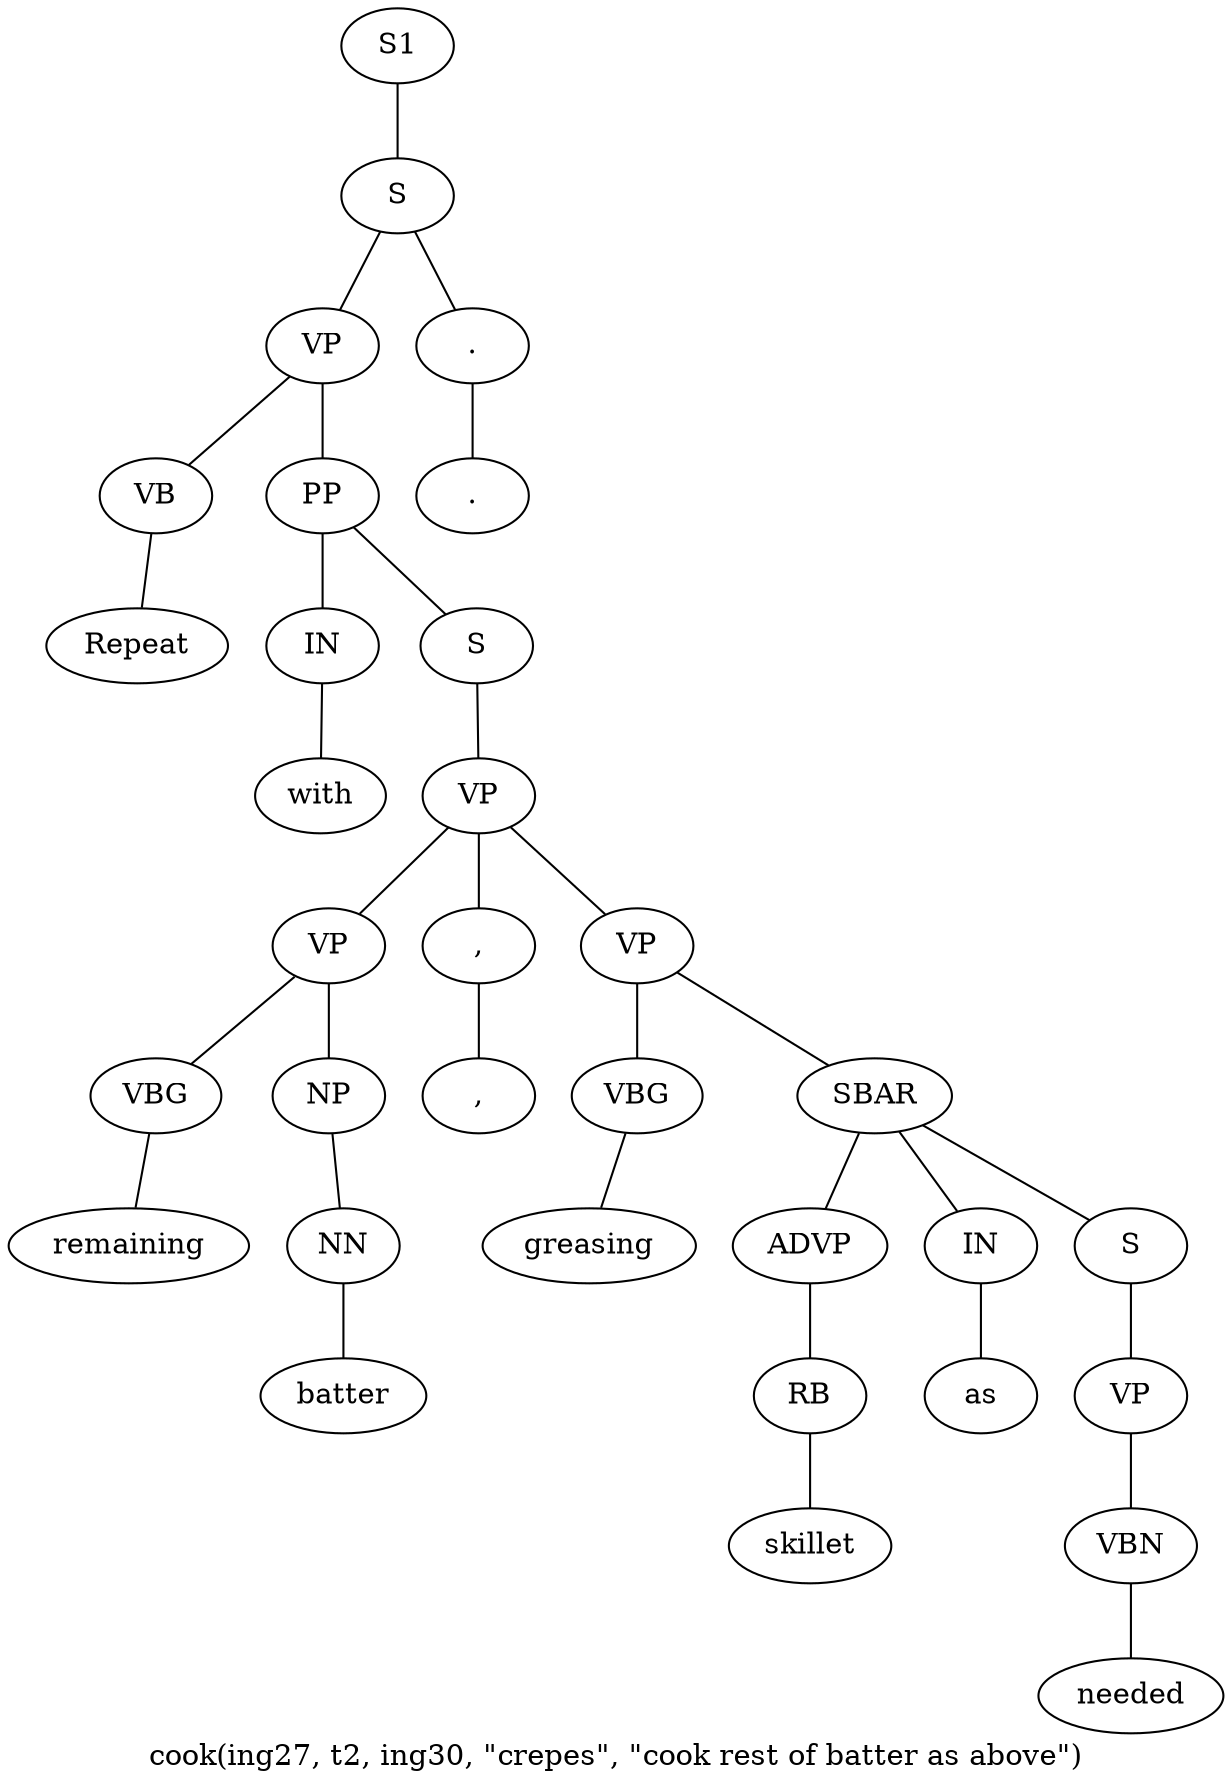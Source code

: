 graph SyntaxGraph {
	label = "cook(ing27, t2, ing30, \"crepes\", \"cook rest of batter as above\")";
	Node0 [label="S1"];
	Node1 [label="S"];
	Node2 [label="VP"];
	Node3 [label="VB"];
	Node4 [label="Repeat"];
	Node5 [label="PP"];
	Node6 [label="IN"];
	Node7 [label="with"];
	Node8 [label="S"];
	Node9 [label="VP"];
	Node10 [label="VP"];
	Node11 [label="VBG"];
	Node12 [label="remaining"];
	Node13 [label="NP"];
	Node14 [label="NN"];
	Node15 [label="batter"];
	Node16 [label=","];
	Node17 [label=","];
	Node18 [label="VP"];
	Node19 [label="VBG"];
	Node20 [label="greasing"];
	Node21 [label="SBAR"];
	Node22 [label="ADVP"];
	Node23 [label="RB"];
	Node24 [label="skillet"];
	Node25 [label="IN"];
	Node26 [label="as"];
	Node27 [label="S"];
	Node28 [label="VP"];
	Node29 [label="VBN"];
	Node30 [label="needed"];
	Node31 [label="."];
	Node32 [label="."];

	Node0 -- Node1;
	Node1 -- Node2;
	Node1 -- Node31;
	Node2 -- Node3;
	Node2 -- Node5;
	Node3 -- Node4;
	Node5 -- Node6;
	Node5 -- Node8;
	Node6 -- Node7;
	Node8 -- Node9;
	Node9 -- Node10;
	Node9 -- Node16;
	Node9 -- Node18;
	Node10 -- Node11;
	Node10 -- Node13;
	Node11 -- Node12;
	Node13 -- Node14;
	Node14 -- Node15;
	Node16 -- Node17;
	Node18 -- Node19;
	Node18 -- Node21;
	Node19 -- Node20;
	Node21 -- Node22;
	Node21 -- Node25;
	Node21 -- Node27;
	Node22 -- Node23;
	Node23 -- Node24;
	Node25 -- Node26;
	Node27 -- Node28;
	Node28 -- Node29;
	Node29 -- Node30;
	Node31 -- Node32;
}